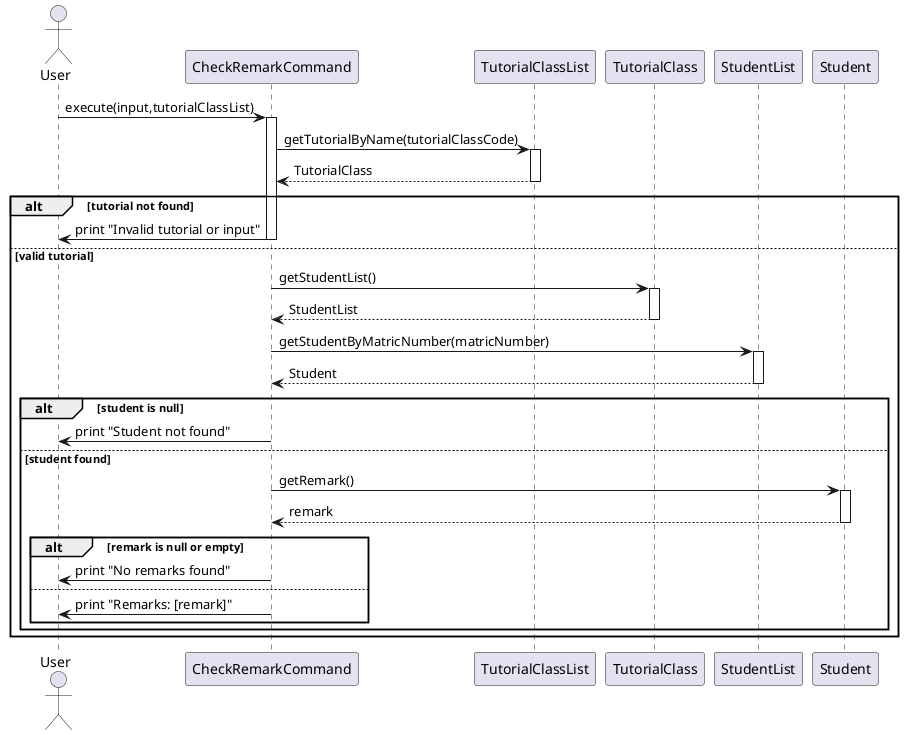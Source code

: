 @startuml
actor User

participant "CheckRemarkCommand" as CRC
participant "TutorialClassList" as TCL
participant "TutorialClass" as TC
participant "StudentList" as SL
participant "Student" as S

User -> CRC: execute(input,tutorialClassList)
activate CRC

CRC -> TCL: getTutorialByName(tutorialClassCode)
activate TCL
TCL --> CRC: TutorialClass
deactivate TCL


alt tutorial not found
    CRC -> User: print "Invalid tutorial or input"
    deactivate CRC
else valid tutorial
    CRC -> TC: getStudentList()
    activate TC
    TC --> CRC: StudentList
    deactivate TC

    CRC -> SL: getStudentByMatricNumber(matricNumber)
    activate SL
    SL --> CRC: Student
    deactivate SL

    alt student is null
        CRC -> User: print "Student not found"
        deactivate CRC
    else student found
        CRC -> S: getRemark()
        activate S
        S --> CRC: remark
        deactivate S

        alt remark is null or empty
            CRC -> User: print "No remarks found"
        else
            CRC -> User: print "Remarks: [remark]"
        end
        deactivate CRC
    end
end

@enduml
